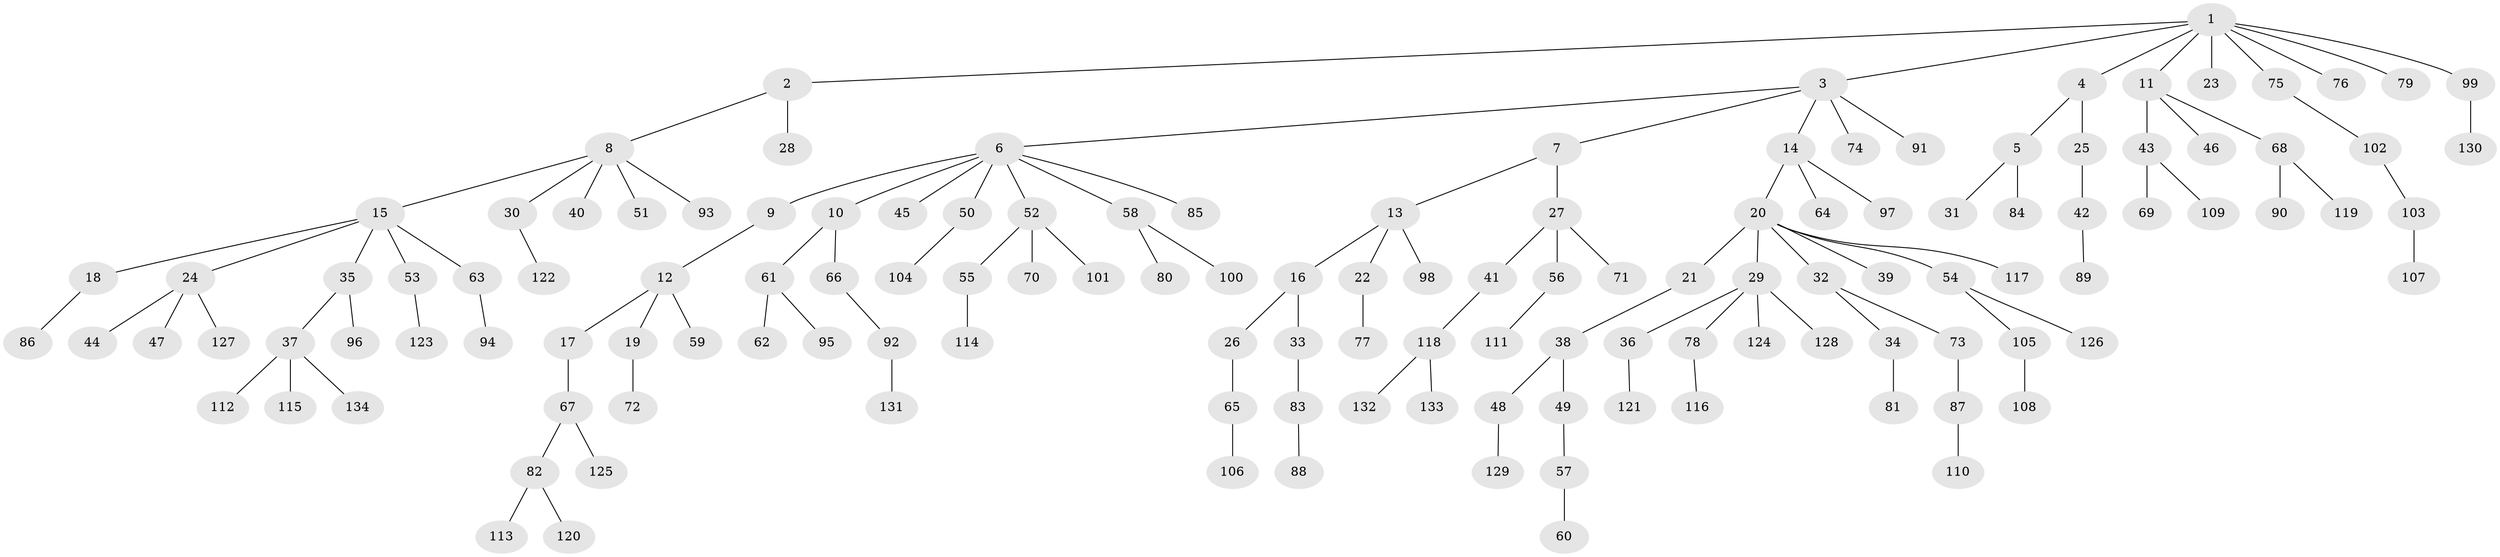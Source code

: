 // coarse degree distribution, {8: 0.010752688172043012, 3: 0.10752688172043011, 5: 0.043010752688172046, 2: 0.21505376344086022, 7: 0.010752688172043012, 4: 0.043010752688172046, 6: 0.021505376344086023, 1: 0.5483870967741935}
// Generated by graph-tools (version 1.1) at 2025/24/03/03/25 07:24:08]
// undirected, 134 vertices, 133 edges
graph export_dot {
graph [start="1"]
  node [color=gray90,style=filled];
  1;
  2;
  3;
  4;
  5;
  6;
  7;
  8;
  9;
  10;
  11;
  12;
  13;
  14;
  15;
  16;
  17;
  18;
  19;
  20;
  21;
  22;
  23;
  24;
  25;
  26;
  27;
  28;
  29;
  30;
  31;
  32;
  33;
  34;
  35;
  36;
  37;
  38;
  39;
  40;
  41;
  42;
  43;
  44;
  45;
  46;
  47;
  48;
  49;
  50;
  51;
  52;
  53;
  54;
  55;
  56;
  57;
  58;
  59;
  60;
  61;
  62;
  63;
  64;
  65;
  66;
  67;
  68;
  69;
  70;
  71;
  72;
  73;
  74;
  75;
  76;
  77;
  78;
  79;
  80;
  81;
  82;
  83;
  84;
  85;
  86;
  87;
  88;
  89;
  90;
  91;
  92;
  93;
  94;
  95;
  96;
  97;
  98;
  99;
  100;
  101;
  102;
  103;
  104;
  105;
  106;
  107;
  108;
  109;
  110;
  111;
  112;
  113;
  114;
  115;
  116;
  117;
  118;
  119;
  120;
  121;
  122;
  123;
  124;
  125;
  126;
  127;
  128;
  129;
  130;
  131;
  132;
  133;
  134;
  1 -- 2;
  1 -- 3;
  1 -- 4;
  1 -- 11;
  1 -- 23;
  1 -- 75;
  1 -- 76;
  1 -- 79;
  1 -- 99;
  2 -- 8;
  2 -- 28;
  3 -- 6;
  3 -- 7;
  3 -- 14;
  3 -- 74;
  3 -- 91;
  4 -- 5;
  4 -- 25;
  5 -- 31;
  5 -- 84;
  6 -- 9;
  6 -- 10;
  6 -- 45;
  6 -- 50;
  6 -- 52;
  6 -- 58;
  6 -- 85;
  7 -- 13;
  7 -- 27;
  8 -- 15;
  8 -- 30;
  8 -- 40;
  8 -- 51;
  8 -- 93;
  9 -- 12;
  10 -- 61;
  10 -- 66;
  11 -- 43;
  11 -- 46;
  11 -- 68;
  12 -- 17;
  12 -- 19;
  12 -- 59;
  13 -- 16;
  13 -- 22;
  13 -- 98;
  14 -- 20;
  14 -- 64;
  14 -- 97;
  15 -- 18;
  15 -- 24;
  15 -- 35;
  15 -- 53;
  15 -- 63;
  16 -- 26;
  16 -- 33;
  17 -- 67;
  18 -- 86;
  19 -- 72;
  20 -- 21;
  20 -- 29;
  20 -- 32;
  20 -- 39;
  20 -- 54;
  20 -- 117;
  21 -- 38;
  22 -- 77;
  24 -- 44;
  24 -- 47;
  24 -- 127;
  25 -- 42;
  26 -- 65;
  27 -- 41;
  27 -- 56;
  27 -- 71;
  29 -- 36;
  29 -- 78;
  29 -- 124;
  29 -- 128;
  30 -- 122;
  32 -- 34;
  32 -- 73;
  33 -- 83;
  34 -- 81;
  35 -- 37;
  35 -- 96;
  36 -- 121;
  37 -- 112;
  37 -- 115;
  37 -- 134;
  38 -- 48;
  38 -- 49;
  41 -- 118;
  42 -- 89;
  43 -- 69;
  43 -- 109;
  48 -- 129;
  49 -- 57;
  50 -- 104;
  52 -- 55;
  52 -- 70;
  52 -- 101;
  53 -- 123;
  54 -- 105;
  54 -- 126;
  55 -- 114;
  56 -- 111;
  57 -- 60;
  58 -- 80;
  58 -- 100;
  61 -- 62;
  61 -- 95;
  63 -- 94;
  65 -- 106;
  66 -- 92;
  67 -- 82;
  67 -- 125;
  68 -- 90;
  68 -- 119;
  73 -- 87;
  75 -- 102;
  78 -- 116;
  82 -- 113;
  82 -- 120;
  83 -- 88;
  87 -- 110;
  92 -- 131;
  99 -- 130;
  102 -- 103;
  103 -- 107;
  105 -- 108;
  118 -- 132;
  118 -- 133;
}
